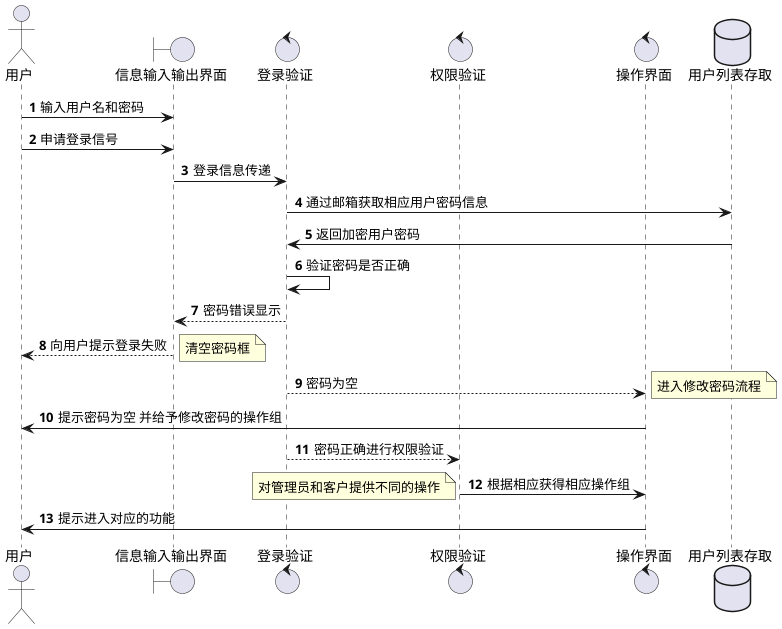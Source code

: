 @startuml
'https://plantuml.com/sequence-diagram

autonumber

actor 用户 as user
boundary 信息输入输出界面 as inout
control 登录验证 as validation
control 权限验证 as priorities
control 操作界面 as factory
database 用户列表存取 as db

user -> inout : 输入用户名和密码
user -> inout : 申请登录信号
inout -> validation : 登录信息传递
validation -> db : 通过邮箱获取相应用户密码信息
db -> validation : 返回加密用户密码
validation -> validation : 验证密码是否正确
validation --> inout : 密码错误显示
inout --> user : 向用户提示登录失败
note right : 清空密码框
validation --> factory : 密码为空
note right : 进入修改密码流程
factory -> user :  提示密码为空 并给予修改密码的操作组

validation --> priorities : 密码正确进行权限验证

priorities -> factory : 根据相应获得相应操作组
note left : 对管理员和客户提供不同的操作

factory -> user : 提示进入对应的功能

@enduml